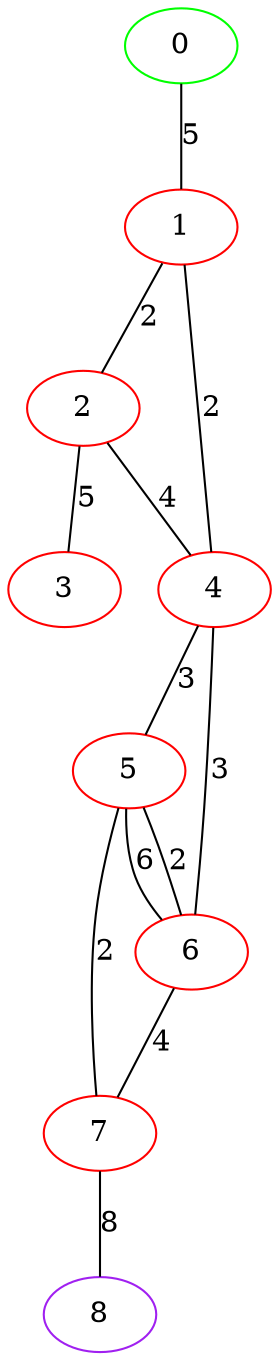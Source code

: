 graph "" {
0 [color=green, weight=2];
1 [color=red, weight=1];
2 [color=red, weight=1];
3 [color=red, weight=1];
4 [color=red, weight=1];
5 [color=red, weight=1];
6 [color=red, weight=1];
7 [color=red, weight=1];
8 [color=purple, weight=4];
0 -- 1  [key=0, label=5];
1 -- 2  [key=0, label=2];
1 -- 4  [key=0, label=2];
2 -- 3  [key=0, label=5];
2 -- 4  [key=0, label=4];
4 -- 5  [key=0, label=3];
4 -- 6  [key=0, label=3];
5 -- 6  [key=0, label=2];
5 -- 6  [key=1, label=6];
5 -- 7  [key=0, label=2];
6 -- 7  [key=0, label=4];
7 -- 8  [key=0, label=8];
}
